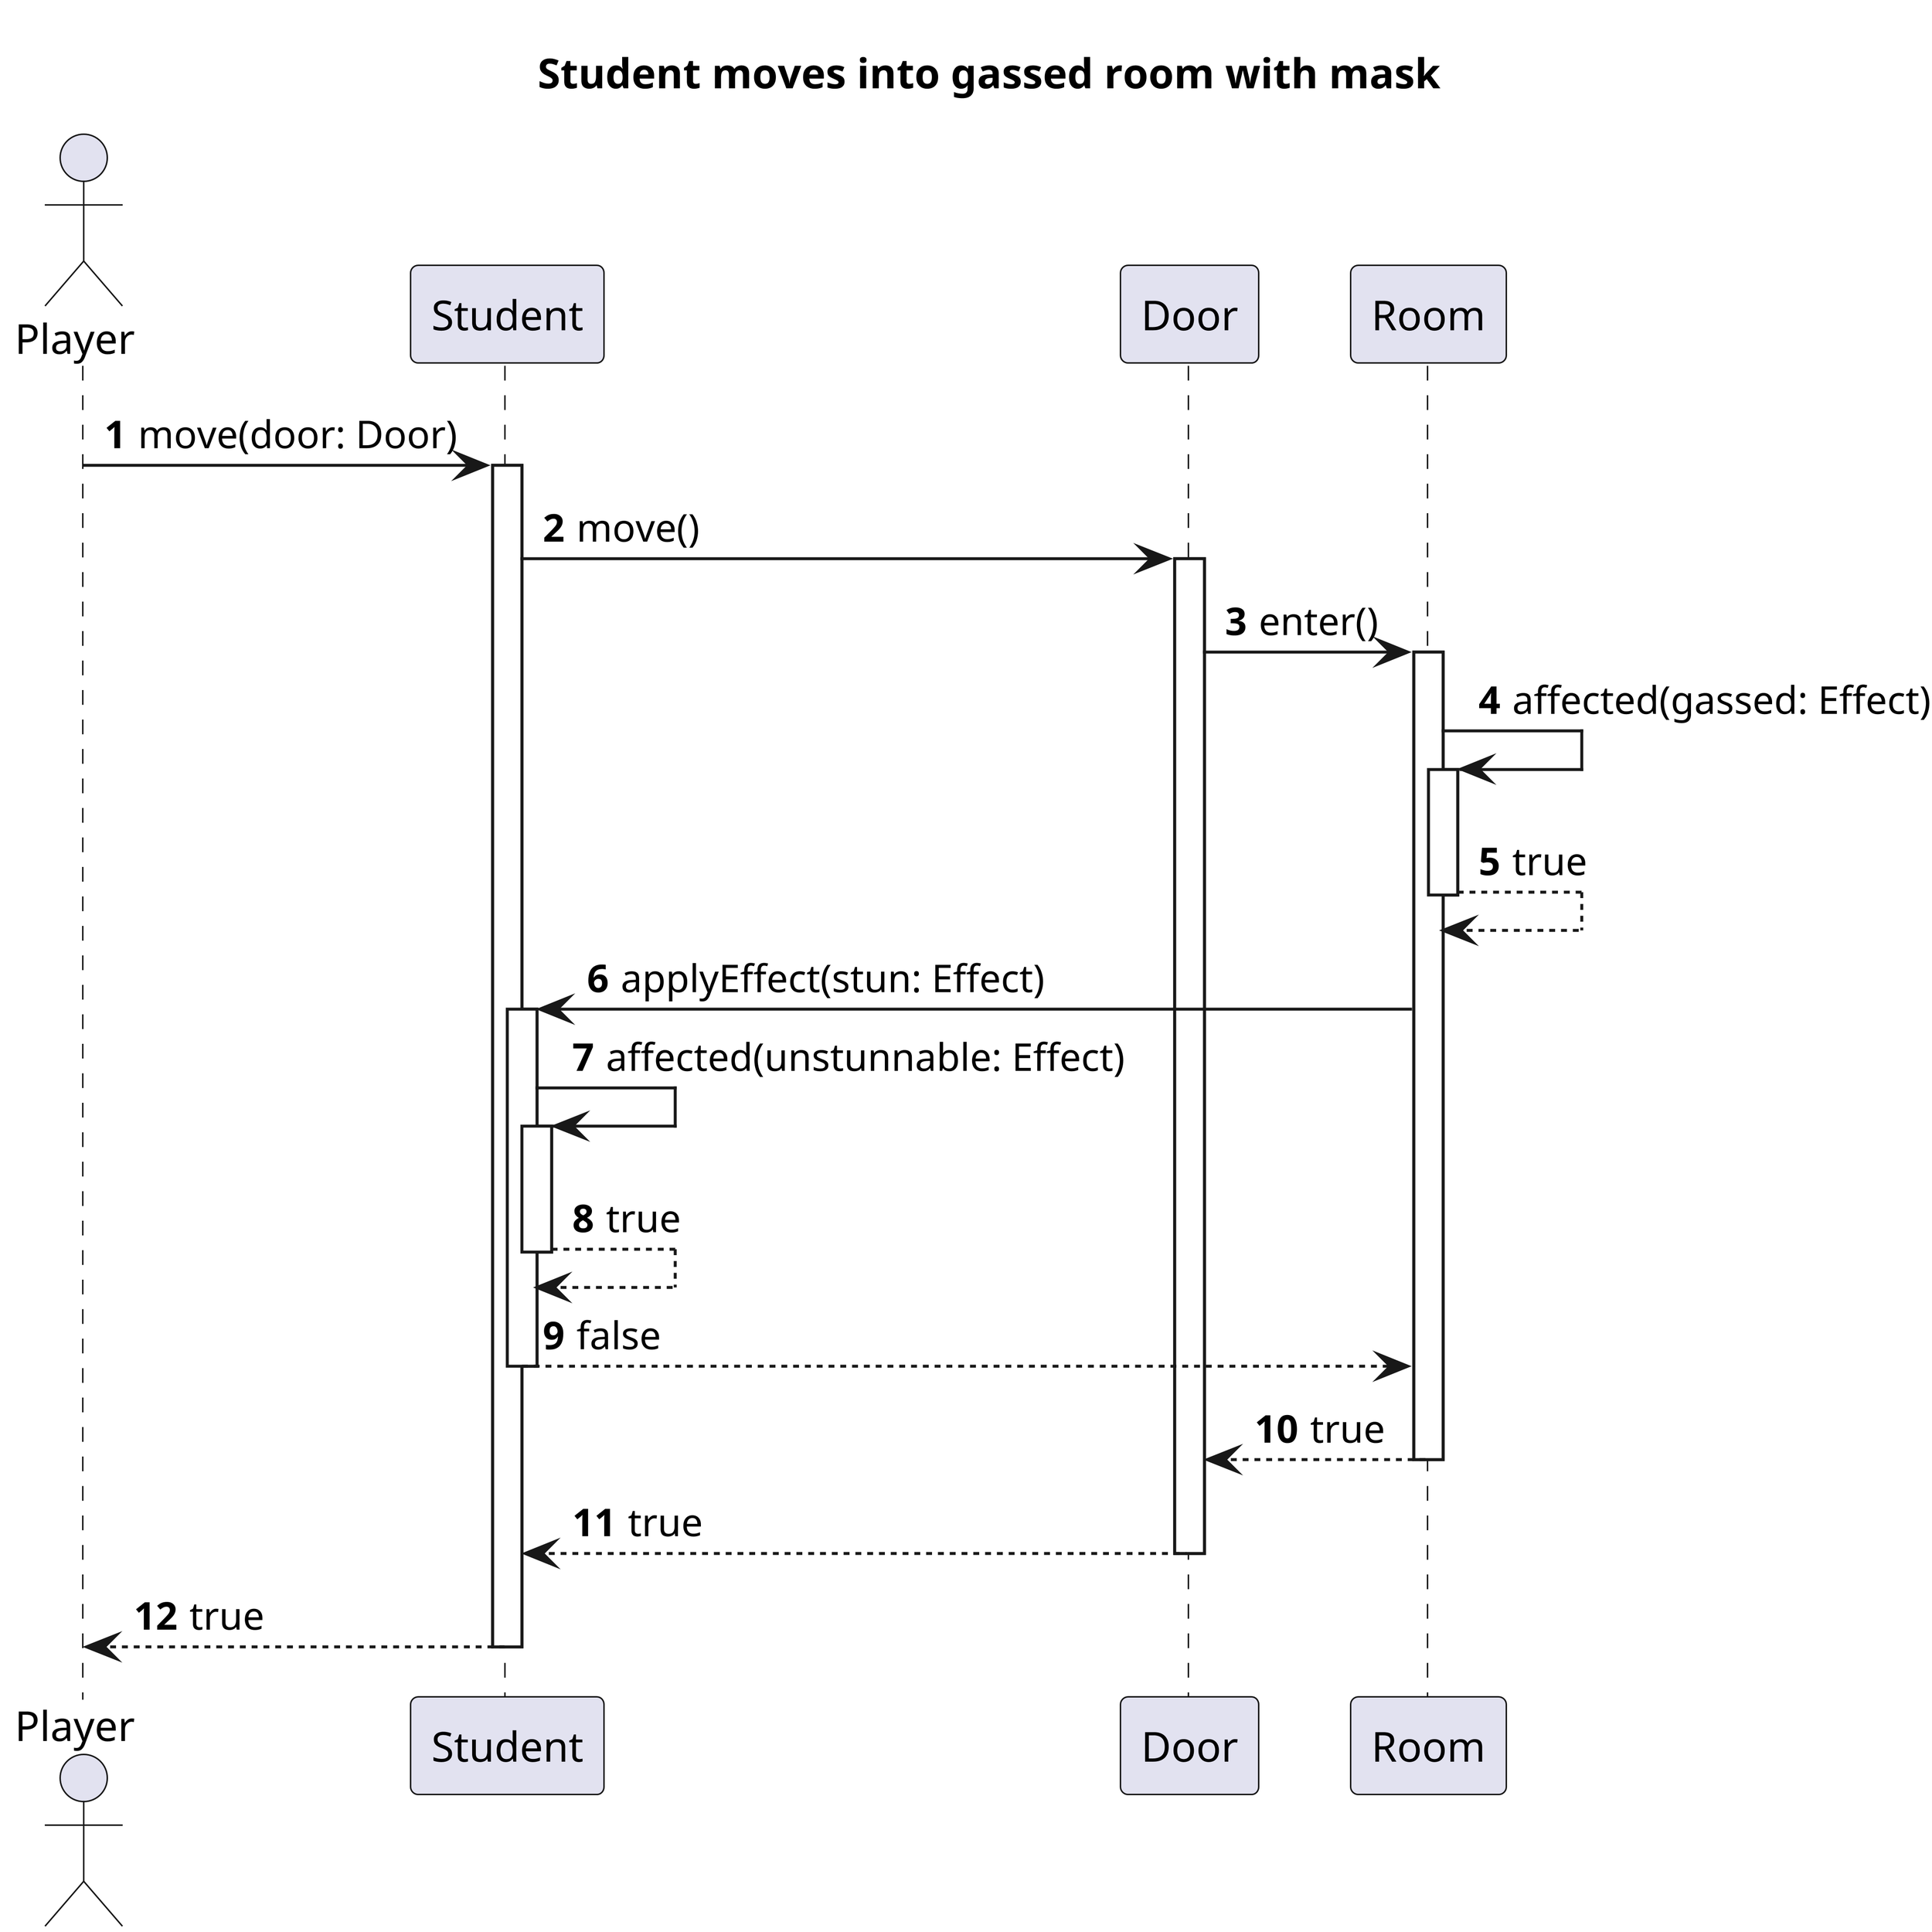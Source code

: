 @startuml
'https://plantuml.com/sequence-diagram

autonumber
title Student moves into gassed room with mask
skinparam dpi 600

actor Player as p
participant Student as s
participant Door as d
participant Room as r

p -> s: move(door: Door)
activate s

s -> d: move()
activate d

d -> r: enter()
activate r

r -> r: affected(gassed: Effect)
activate r

return true

r -> s: applyEffect(stun: Effect)
activate s

s -> s: affected(unstunnable: Effect)
activate s
return true

return false
return true
return true
return true
@enduml